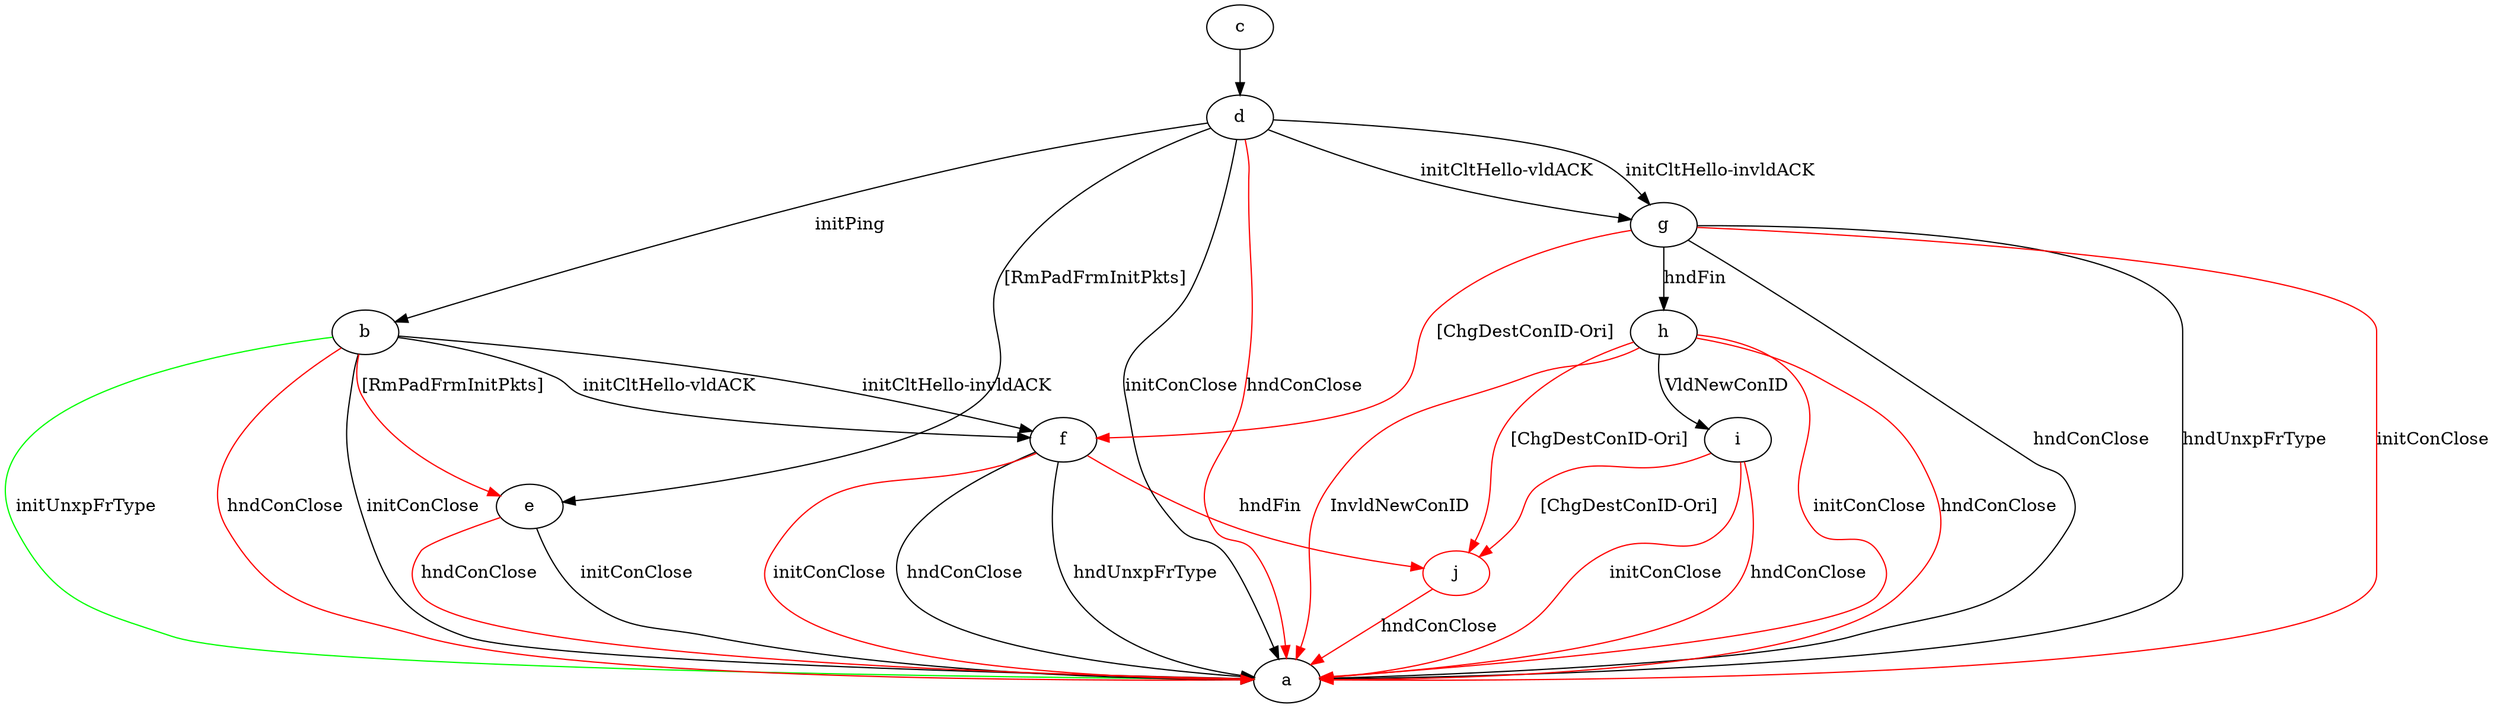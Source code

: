 digraph "" {
	b -> a	[key=0,
		label="initConClose "];
	b -> a	[key=1,
		color=green,
		label="initUnxpFrType "];
	b -> a	[key=2,
		color=red,
		label="hndConClose "];
	b -> e	[key=0,
		color=red,
		label="[RmPadFrmInitPkts] "];
	b -> f	[key=0,
		label="initCltHello-vldACK "];
	b -> f	[key=1,
		label="initCltHello-invldACK "];
	c -> d	[key=0];
	d -> a	[key=0,
		label="initConClose "];
	d -> a	[key=1,
		color=red,
		label="hndConClose "];
	d -> b	[key=0,
		label="initPing "];
	d -> e	[key=0,
		label="[RmPadFrmInitPkts] "];
	d -> g	[key=0,
		label="initCltHello-vldACK "];
	d -> g	[key=1,
		label="initCltHello-invldACK "];
	e -> a	[key=0,
		label="initConClose "];
	e -> a	[key=1,
		color=red,
		label="hndConClose "];
	f -> a	[key=0,
		label="hndConClose "];
	f -> a	[key=1,
		label="hndUnxpFrType "];
	f -> a	[key=2,
		color=red,
		label="initConClose "];
	j	[color=red];
	f -> j	[key=0,
		color=red,
		label="hndFin "];
	g -> a	[key=0,
		label="hndConClose "];
	g -> a	[key=1,
		label="hndUnxpFrType "];
	g -> a	[key=2,
		color=red,
		label="initConClose "];
	g -> f	[key=0,
		color=red,
		label="[ChgDestConID-Ori] "];
	g -> h	[key=0,
		label="hndFin "];
	h -> a	[key=0,
		color=red,
		label="initConClose "];
	h -> a	[key=1,
		color=red,
		label="hndConClose "];
	h -> a	[key=2,
		color=red,
		label="InvldNewConID "];
	h -> i	[key=0,
		label="VldNewConID "];
	h -> j	[key=0,
		color=red,
		label="[ChgDestConID-Ori] "];
	i -> a	[key=0,
		color=red,
		label="initConClose "];
	i -> a	[key=1,
		color=red,
		label="hndConClose "];
	i -> j	[key=0,
		color=red,
		label="[ChgDestConID-Ori] "];
	j -> a	[key=0,
		color=red,
		label="hndConClose "];
}
